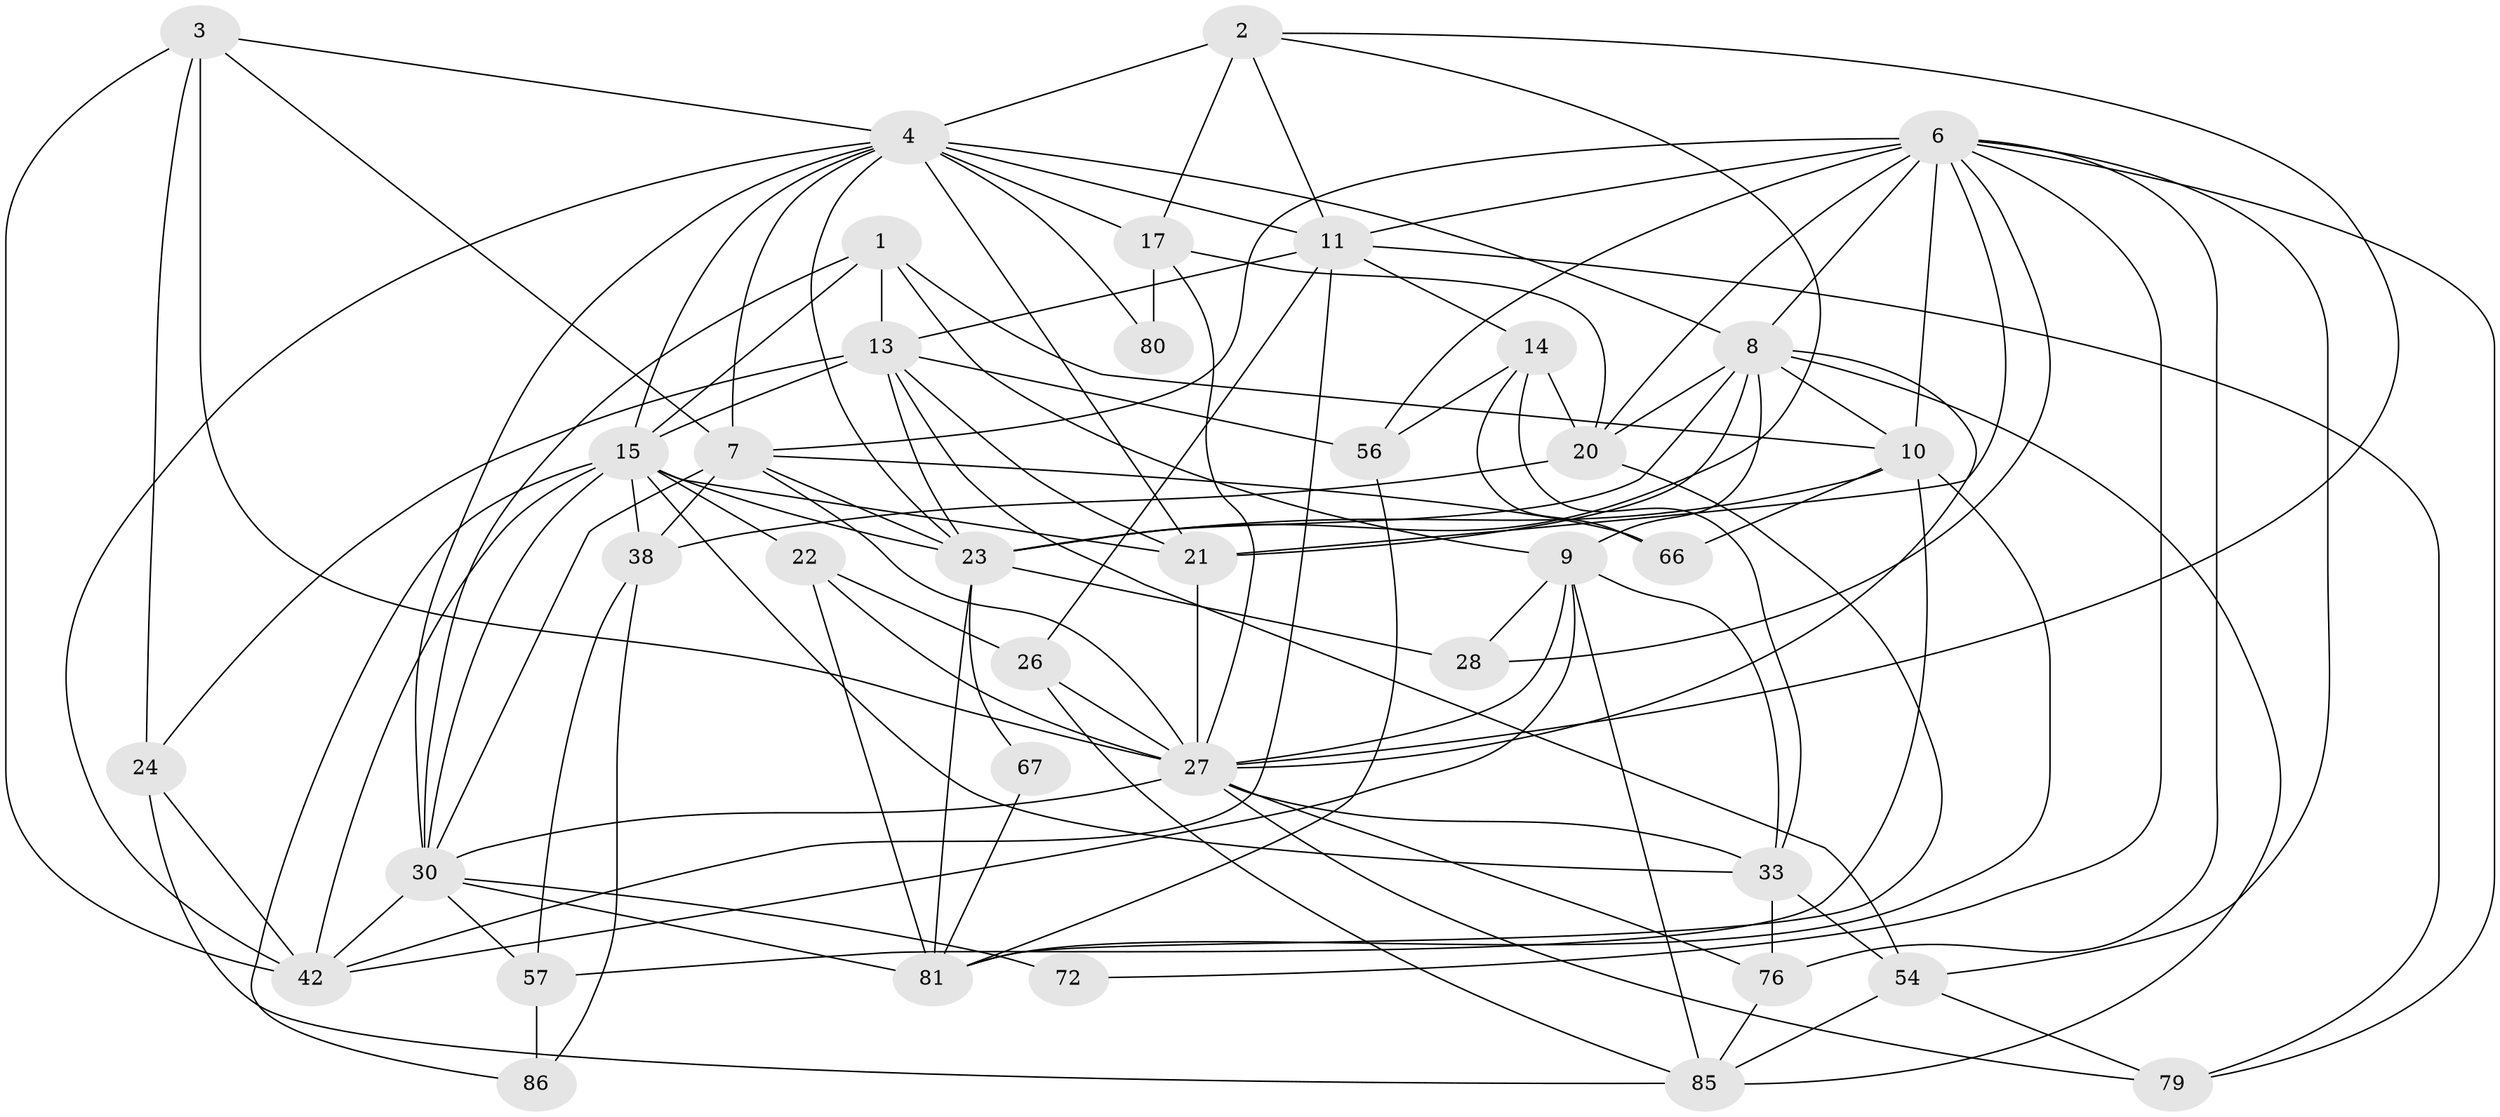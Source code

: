 // original degree distribution, {3: 0.34375, 6: 0.13541666666666666, 2: 0.11458333333333333, 4: 0.21875, 5: 0.13541666666666666, 8: 0.010416666666666666, 7: 0.041666666666666664}
// Generated by graph-tools (version 1.1) at 2025/18/03/04/25 18:18:34]
// undirected, 38 vertices, 115 edges
graph export_dot {
graph [start="1"]
  node [color=gray90,style=filled];
  1 [super="+92"];
  2;
  3 [super="+16+58"];
  4 [super="+5+83+64"];
  6 [super="+96+19"];
  7 [super="+71+36"];
  8 [super="+74+65+37"];
  9 [super="+40+55+51"];
  10 [super="+29"];
  11 [super="+12+41+25"];
  13 [super="+95+77"];
  14 [super="+32+73"];
  15 [super="+50+18+34+75"];
  17 [super="+70"];
  20 [super="+45"];
  21 [super="+35"];
  22;
  23 [super="+43"];
  24 [super="+39"];
  26 [super="+61"];
  27 [super="+53+46"];
  28 [super="+62"];
  30 [super="+48+44"];
  33 [super="+60+52"];
  38 [super="+84"];
  42 [super="+47"];
  54 [super="+82"];
  56;
  57 [super="+94"];
  66;
  67;
  72;
  76 [super="+87"];
  79;
  80;
  81 [super="+91"];
  85;
  86;
  1 -- 13;
  1 -- 9;
  1 -- 30;
  1 -- 15;
  1 -- 10;
  2 -- 4 [weight=2];
  2 -- 17;
  2 -- 11;
  2 -- 23;
  2 -- 27;
  3 -- 42;
  3 -- 27;
  3 -- 4;
  3 -- 24;
  3 -- 7;
  4 -- 80;
  4 -- 8 [weight=2];
  4 -- 42 [weight=2];
  4 -- 17;
  4 -- 7 [weight=2];
  4 -- 23;
  4 -- 21;
  4 -- 15;
  4 -- 11;
  4 -- 30;
  6 -- 56;
  6 -- 8 [weight=3];
  6 -- 7;
  6 -- 72;
  6 -- 10;
  6 -- 11;
  6 -- 76 [weight=2];
  6 -- 79;
  6 -- 20;
  6 -- 21;
  6 -- 28;
  6 -- 54;
  7 -- 38;
  7 -- 23;
  7 -- 27;
  7 -- 66;
  7 -- 30;
  8 -- 27;
  8 -- 21 [weight=2];
  8 -- 85;
  8 -- 20;
  8 -- 23;
  8 -- 9;
  8 -- 10;
  9 -- 85;
  9 -- 42;
  9 -- 27;
  9 -- 28;
  9 -- 33;
  10 -- 57;
  10 -- 23;
  10 -- 66;
  10 -- 81;
  11 -- 14 [weight=2];
  11 -- 26;
  11 -- 42;
  11 -- 13;
  11 -- 79;
  13 -- 21;
  13 -- 56;
  13 -- 24;
  13 -- 23;
  13 -- 15;
  13 -- 54;
  14 -- 56;
  14 -- 20;
  14 -- 66;
  14 -- 33;
  15 -- 38 [weight=2];
  15 -- 21;
  15 -- 22;
  15 -- 23;
  15 -- 86;
  15 -- 42;
  15 -- 30;
  15 -- 33;
  17 -- 80;
  17 -- 20;
  17 -- 27;
  20 -- 81;
  20 -- 38;
  21 -- 27;
  22 -- 81;
  22 -- 27;
  22 -- 26;
  23 -- 81 [weight=2];
  23 -- 67;
  23 -- 28;
  24 -- 85;
  24 -- 42;
  26 -- 85;
  26 -- 27;
  27 -- 30 [weight=2];
  27 -- 33 [weight=2];
  27 -- 76;
  27 -- 79;
  30 -- 57;
  30 -- 72;
  30 -- 42;
  30 -- 81;
  33 -- 76;
  33 -- 54;
  38 -- 86;
  38 -- 57;
  54 -- 85;
  54 -- 79;
  56 -- 81;
  57 -- 86;
  67 -- 81;
  76 -- 85;
}
